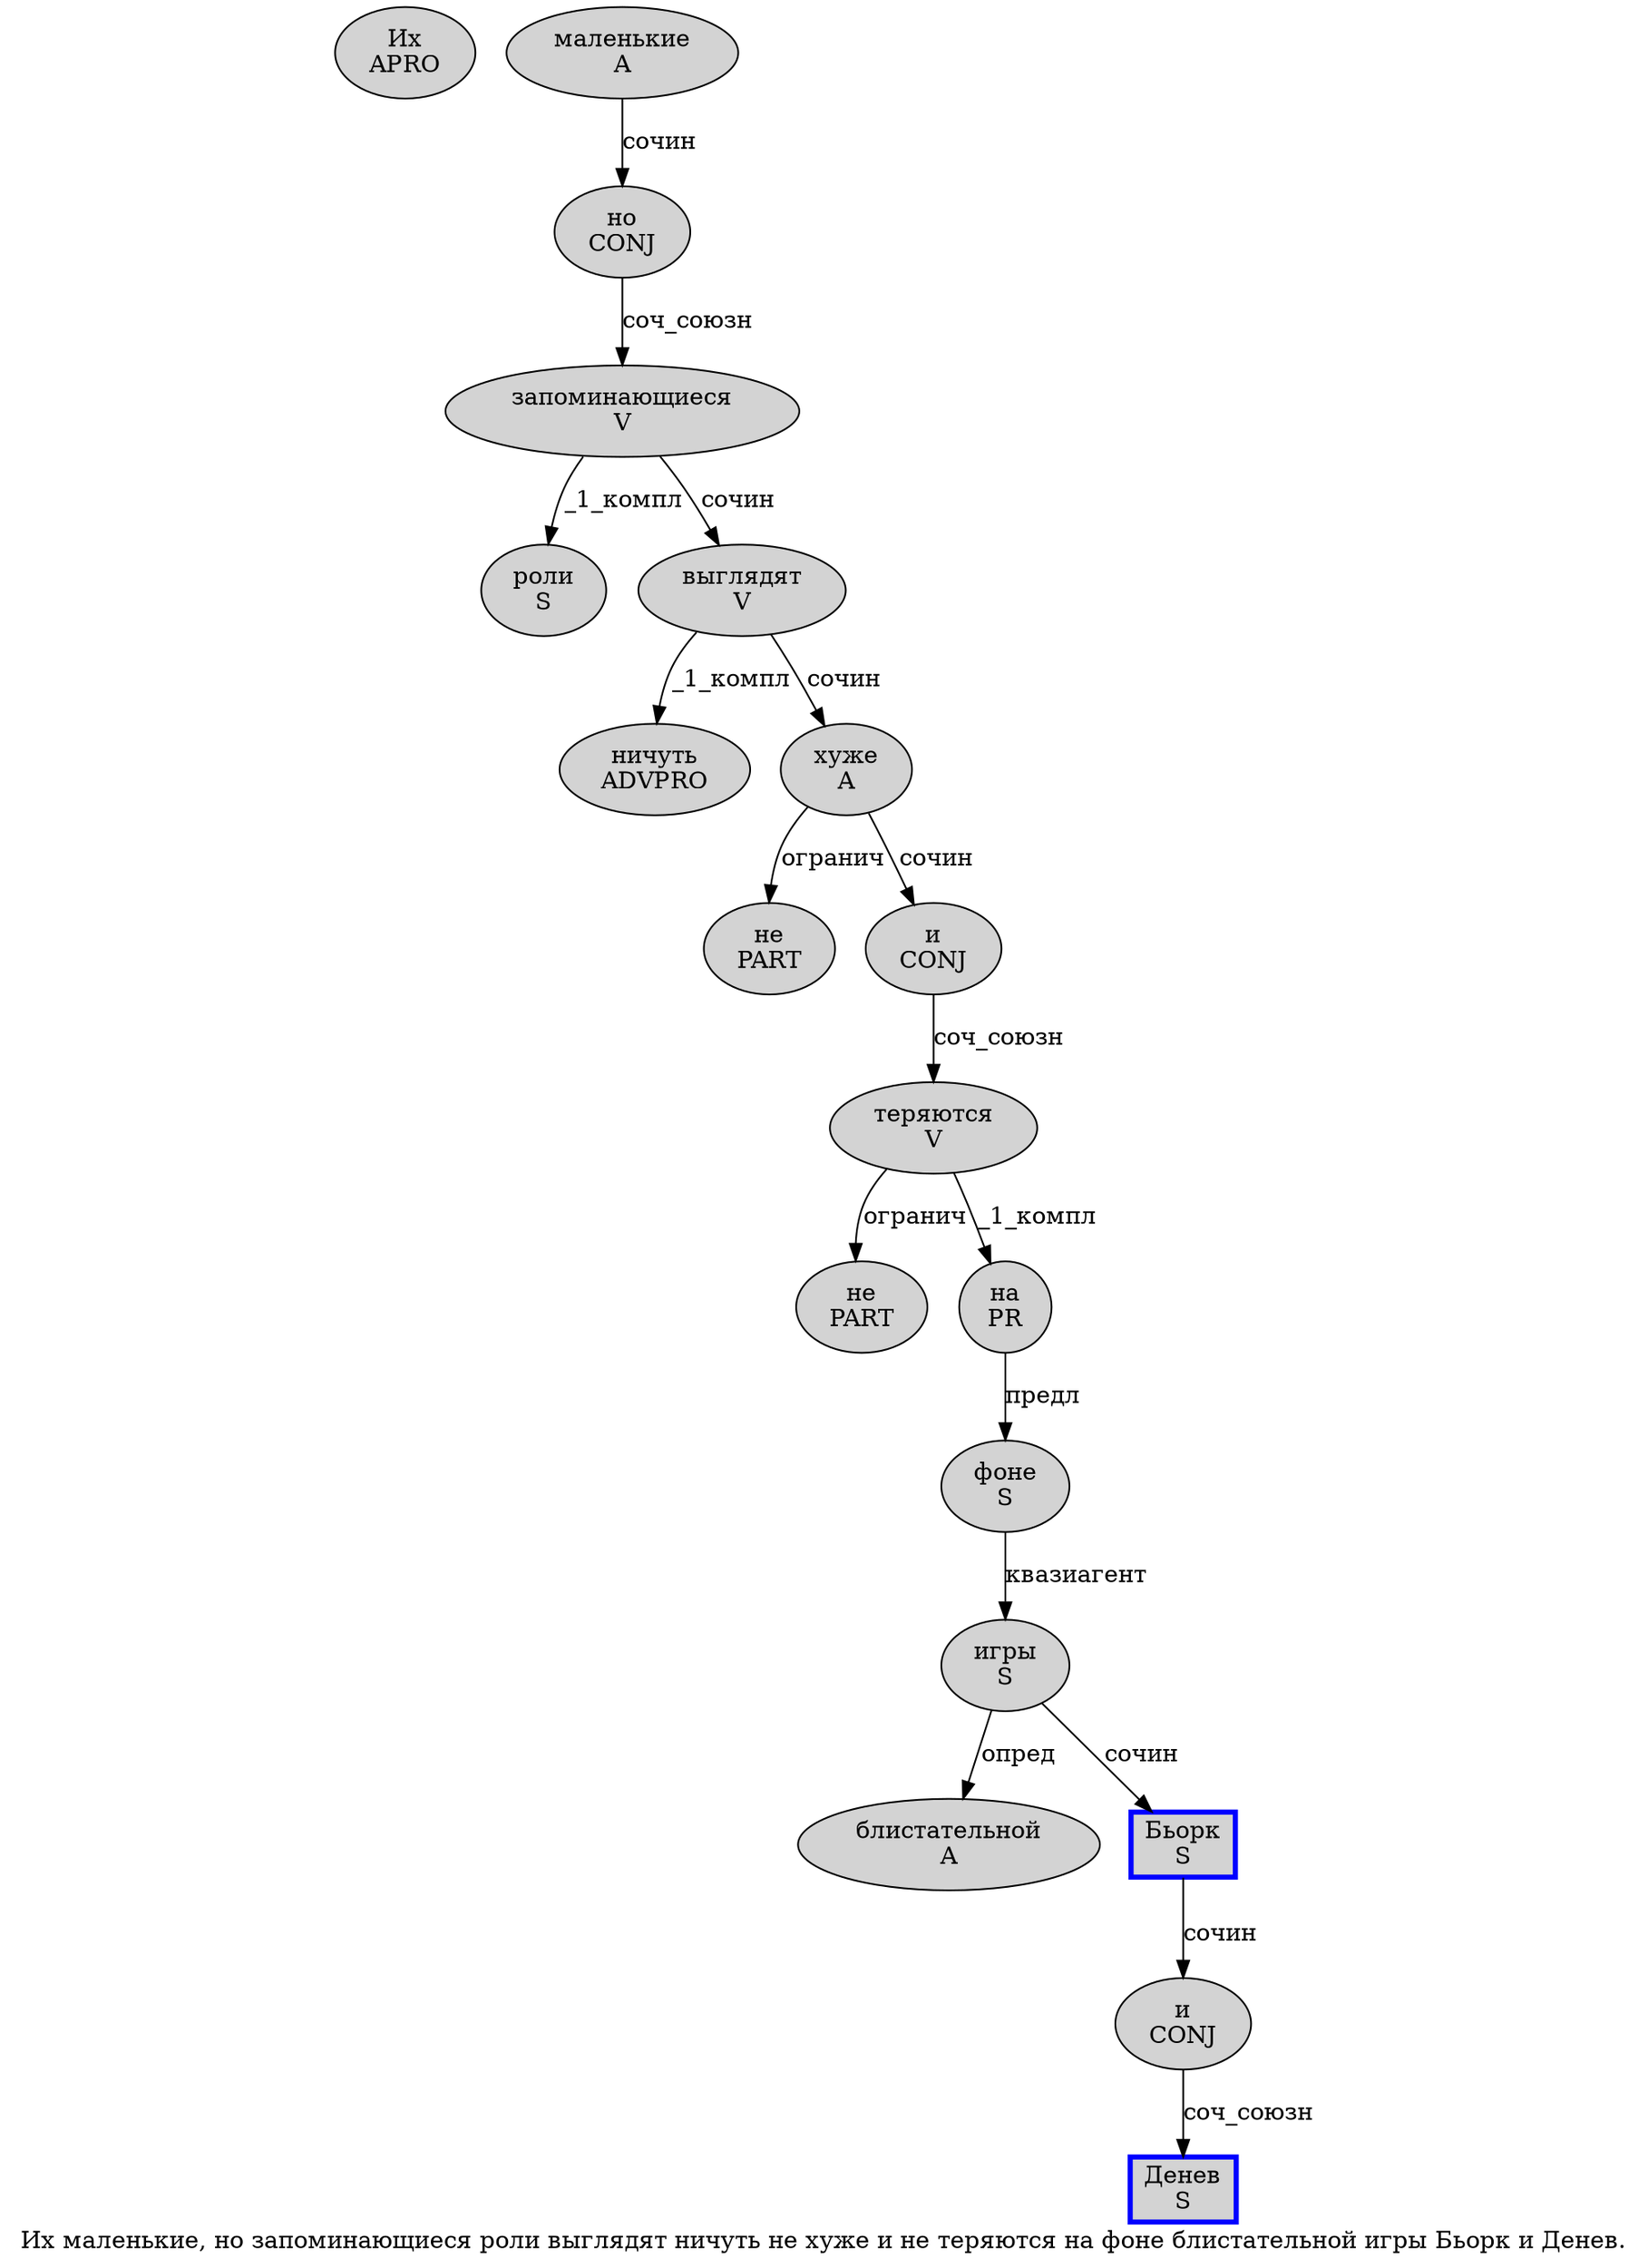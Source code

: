 digraph SENTENCE_860 {
	graph [label="Их маленькие, но запоминающиеся роли выглядят ничуть не хуже и не теряются на фоне блистательной игры Бьорк и Денев."]
	node [style=filled]
		0 [label="Их
APRO" color="" fillcolor=lightgray penwidth=1 shape=ellipse]
		1 [label="маленькие
A" color="" fillcolor=lightgray penwidth=1 shape=ellipse]
		3 [label="но
CONJ" color="" fillcolor=lightgray penwidth=1 shape=ellipse]
		4 [label="запоминающиеся
V" color="" fillcolor=lightgray penwidth=1 shape=ellipse]
		5 [label="роли
S" color="" fillcolor=lightgray penwidth=1 shape=ellipse]
		6 [label="выглядят
V" color="" fillcolor=lightgray penwidth=1 shape=ellipse]
		7 [label="ничуть
ADVPRO" color="" fillcolor=lightgray penwidth=1 shape=ellipse]
		8 [label="не
PART" color="" fillcolor=lightgray penwidth=1 shape=ellipse]
		9 [label="хуже
A" color="" fillcolor=lightgray penwidth=1 shape=ellipse]
		10 [label="и
CONJ" color="" fillcolor=lightgray penwidth=1 shape=ellipse]
		11 [label="не
PART" color="" fillcolor=lightgray penwidth=1 shape=ellipse]
		12 [label="теряются
V" color="" fillcolor=lightgray penwidth=1 shape=ellipse]
		13 [label="на
PR" color="" fillcolor=lightgray penwidth=1 shape=ellipse]
		14 [label="фоне
S" color="" fillcolor=lightgray penwidth=1 shape=ellipse]
		15 [label="блистательной
A" color="" fillcolor=lightgray penwidth=1 shape=ellipse]
		16 [label="игры
S" color="" fillcolor=lightgray penwidth=1 shape=ellipse]
		17 [label="Бьорк
S" color=blue fillcolor=lightgray penwidth=3 shape=box]
		18 [label="и
CONJ" color="" fillcolor=lightgray penwidth=1 shape=ellipse]
		19 [label="Денев
S" color=blue fillcolor=lightgray penwidth=3 shape=box]
			4 -> 5 [label="_1_компл"]
			4 -> 6 [label="сочин"]
			1 -> 3 [label="сочин"]
			10 -> 12 [label="соч_союзн"]
			17 -> 18 [label="сочин"]
			12 -> 11 [label="огранич"]
			12 -> 13 [label="_1_компл"]
			9 -> 8 [label="огранич"]
			9 -> 10 [label="сочин"]
			6 -> 7 [label="_1_компл"]
			6 -> 9 [label="сочин"]
			14 -> 16 [label="квазиагент"]
			13 -> 14 [label="предл"]
			16 -> 15 [label="опред"]
			16 -> 17 [label="сочин"]
			3 -> 4 [label="соч_союзн"]
			18 -> 19 [label="соч_союзн"]
}